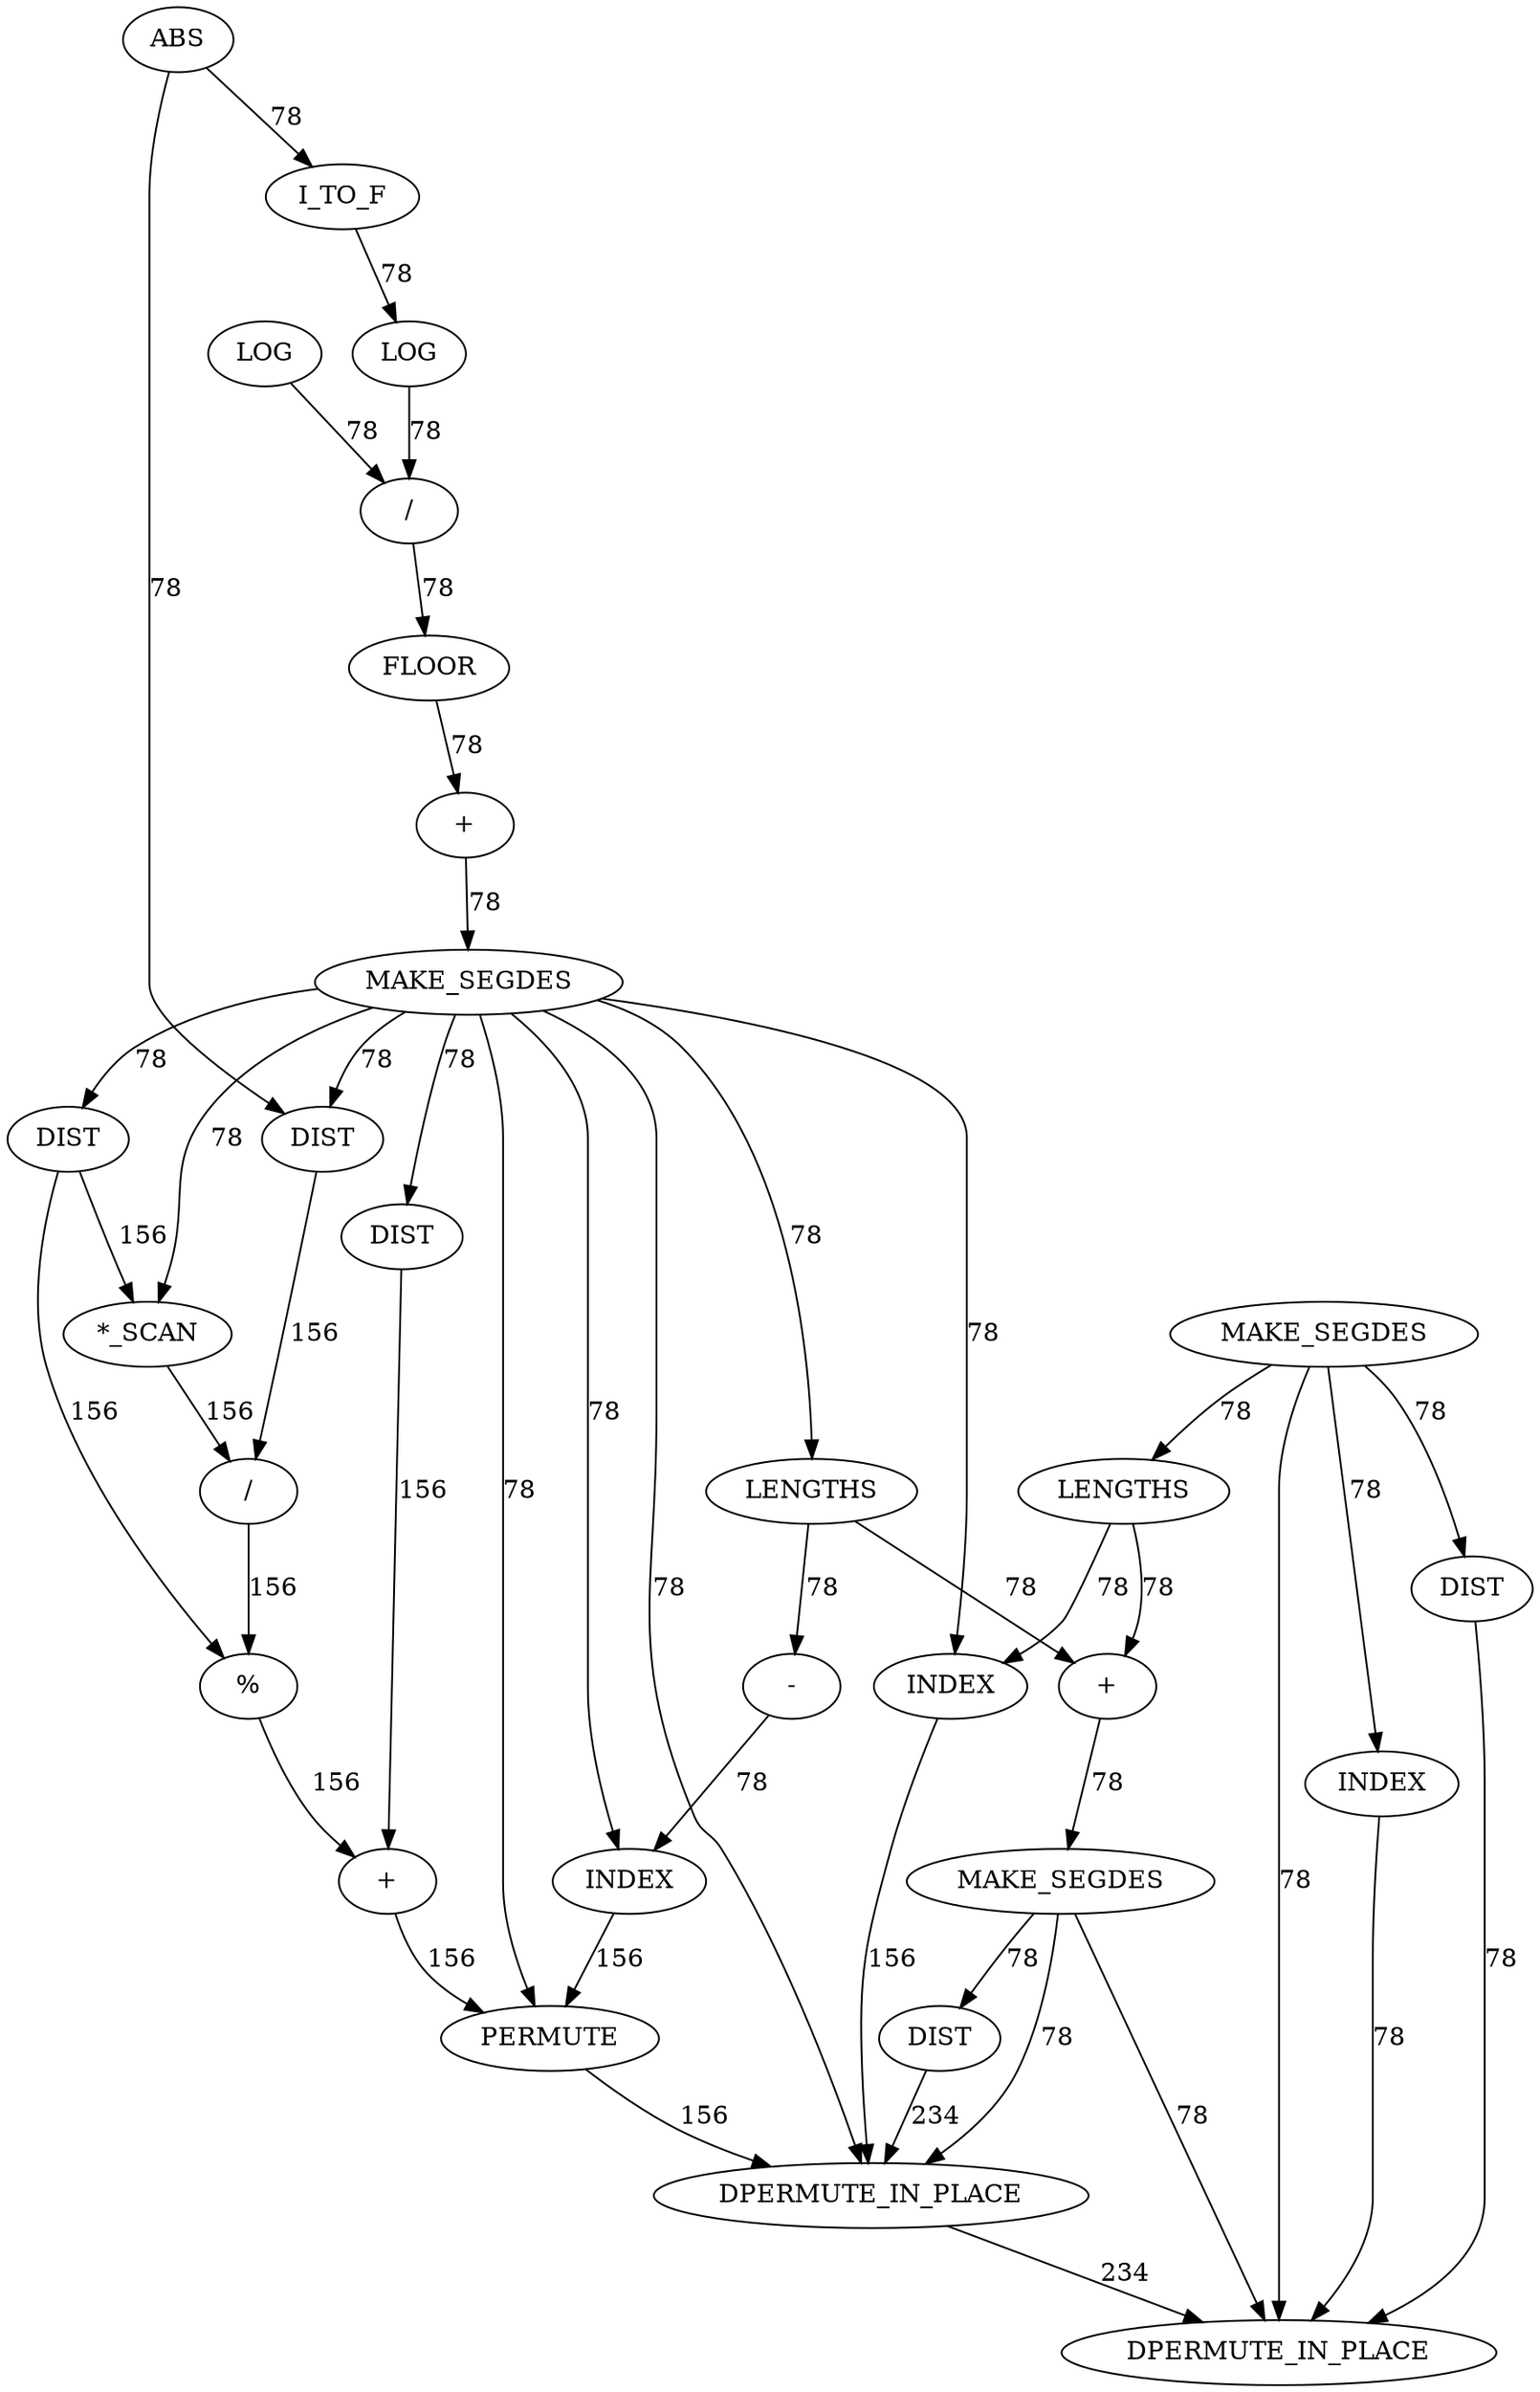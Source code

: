 digraph {
	cg_B_INST_15262 [label=DIST cost=7275]
	cg_B_INST_15276 [label=DIST cost=2847]
	cg_B_INST_15365 [label="+" cost=2765]
	cg_B_INST_15370 [label=MAKE_SEGDES cost=2387]
	cg_B_INST_15376 [label=DIST cost=3021]
	cg_B_INST_15354 [label=INDEX cost=50439]
	cg_B_INST_15252 [label=FLOOR cost=2761]
	cg_B_INST_15331 [label=DIST cost=2508]
	cg_B_INST_15269 [label=DIST cost=1925]
	cg_B_INST_15325 [label=MAKE_SEGDES cost=2426]
	cg_B_INST_15322 [label=PERMUTE cost=5720]
	cg_B_INST_15295 [label="%" cost=2770]
	cg_B_INST_15243 [label=I_TO_F cost=5174]
	cg_B_INST_15314 [label=INDEX cost=53056]
	cg_B_INST_16469 [label=DPERMUTE_IN_PLACE cost=5061]
	cg_B_INST_15298 [label="+" cost=2835]
	cg_B_INST_15246 [label=LOG cost=2807]
	cg_B_INST_15306 [label="-" cost=2768]
	cg_B_INST_15342 [label=INDEX cost=50695]
	cg_B_INST_15264 [label="*_SCAN" cost=3117]
	cg_B_INST_15248 [label=LOG cost=2597]
	cg_B_INST_3087 [label=ABS cost=4346]
	cg_B_INST_16468 [label=DPERMUTE_IN_PLACE cost=37434]
	cg_B_INST_15284 [label="/" cost=3064]
	cg_B_INST_15253 [label="+" cost=2729]
	cg_B_INST_15256 [label=MAKE_SEGDES cost=2718]
	cg_B_INST_15251 [label="/" cost=2514]
	cg_B_INST_15346 [label=LENGTHS cost=4067]
	cg_B_INST_15304 [label=LENGTHS cost=2426]
	cg_B_INST_15262 -> cg_B_INST_15264 [label=156 cost=156]
	cg_B_INST_15262 -> cg_B_INST_15295 [label=156 cost=156]
	cg_B_INST_15276 -> cg_B_INST_15298 [label=156 cost=156]
	cg_B_INST_15365 -> cg_B_INST_15370 [label=78 cost=78]
	cg_B_INST_15370 -> cg_B_INST_15376 [label=78 cost=78]
	cg_B_INST_15370 -> cg_B_INST_16468 [label=78 cost=78]
	cg_B_INST_15370 -> cg_B_INST_16469 [label=78 cost=78]
	cg_B_INST_15376 -> cg_B_INST_16468 [label=234 cost=234]
	cg_B_INST_15354 -> cg_B_INST_16468 [label=156 cost=156]
	cg_B_INST_15252 -> cg_B_INST_15253 [label=78 cost=78]
	cg_B_INST_15331 -> cg_B_INST_16469 [label=78 cost=78]
	cg_B_INST_15269 -> cg_B_INST_15284 [label=156 cost=156]
	cg_B_INST_15325 -> cg_B_INST_15331 [label=78 cost=78]
	cg_B_INST_15325 -> cg_B_INST_15342 [label=78 cost=78]
	cg_B_INST_15325 -> cg_B_INST_15346 [label=78 cost=78]
	cg_B_INST_15325 -> cg_B_INST_16469 [label=78 cost=78]
	cg_B_INST_15322 -> cg_B_INST_16468 [label=156 cost=156]
	cg_B_INST_15295 -> cg_B_INST_15298 [label=156 cost=156]
	cg_B_INST_15243 -> cg_B_INST_15246 [label=78 cost=78]
	cg_B_INST_15314 -> cg_B_INST_15322 [label=156 cost=156]
	cg_B_INST_15298 -> cg_B_INST_15322 [label=156 cost=156]
	cg_B_INST_15246 -> cg_B_INST_15251 [label=78 cost=78]
	cg_B_INST_15306 -> cg_B_INST_15314 [label=78 cost=78]
	cg_B_INST_15342 -> cg_B_INST_16469 [label=78 cost=78]
	cg_B_INST_15264 -> cg_B_INST_15284 [label=156 cost=156]
	cg_B_INST_15248 -> cg_B_INST_15251 [label=78 cost=78]
	cg_B_INST_3087 -> cg_B_INST_15243 [label=78 cost=78]
	cg_B_INST_3087 -> cg_B_INST_15269 [label=78 cost=78]
	cg_B_INST_16468 -> cg_B_INST_16469 [label=234 cost=234]
	cg_B_INST_15284 -> cg_B_INST_15295 [label=156 cost=156]
	cg_B_INST_15253 -> cg_B_INST_15256 [label=78 cost=78]
	cg_B_INST_15256 -> cg_B_INST_15262 [label=78 cost=78]
	cg_B_INST_15256 -> cg_B_INST_15264 [label=78 cost=78]
	cg_B_INST_15256 -> cg_B_INST_15269 [label=78 cost=78]
	cg_B_INST_15256 -> cg_B_INST_15276 [label=78 cost=78]
	cg_B_INST_15256 -> cg_B_INST_15304 [label=78 cost=78]
	cg_B_INST_15256 -> cg_B_INST_15314 [label=78 cost=78]
	cg_B_INST_15256 -> cg_B_INST_15322 [label=78 cost=78]
	cg_B_INST_15256 -> cg_B_INST_15354 [label=78 cost=78]
	cg_B_INST_15256 -> cg_B_INST_16468 [label=78 cost=78]
	cg_B_INST_15251 -> cg_B_INST_15252 [label=78 cost=78]
	cg_B_INST_15346 -> cg_B_INST_15354 [label=78 cost=78]
	cg_B_INST_15346 -> cg_B_INST_15365 [label=78 cost=78]
	cg_B_INST_15304 -> cg_B_INST_15306 [label=78 cost=78]
	cg_B_INST_15304 -> cg_B_INST_15365 [label=78 cost=78]
}
